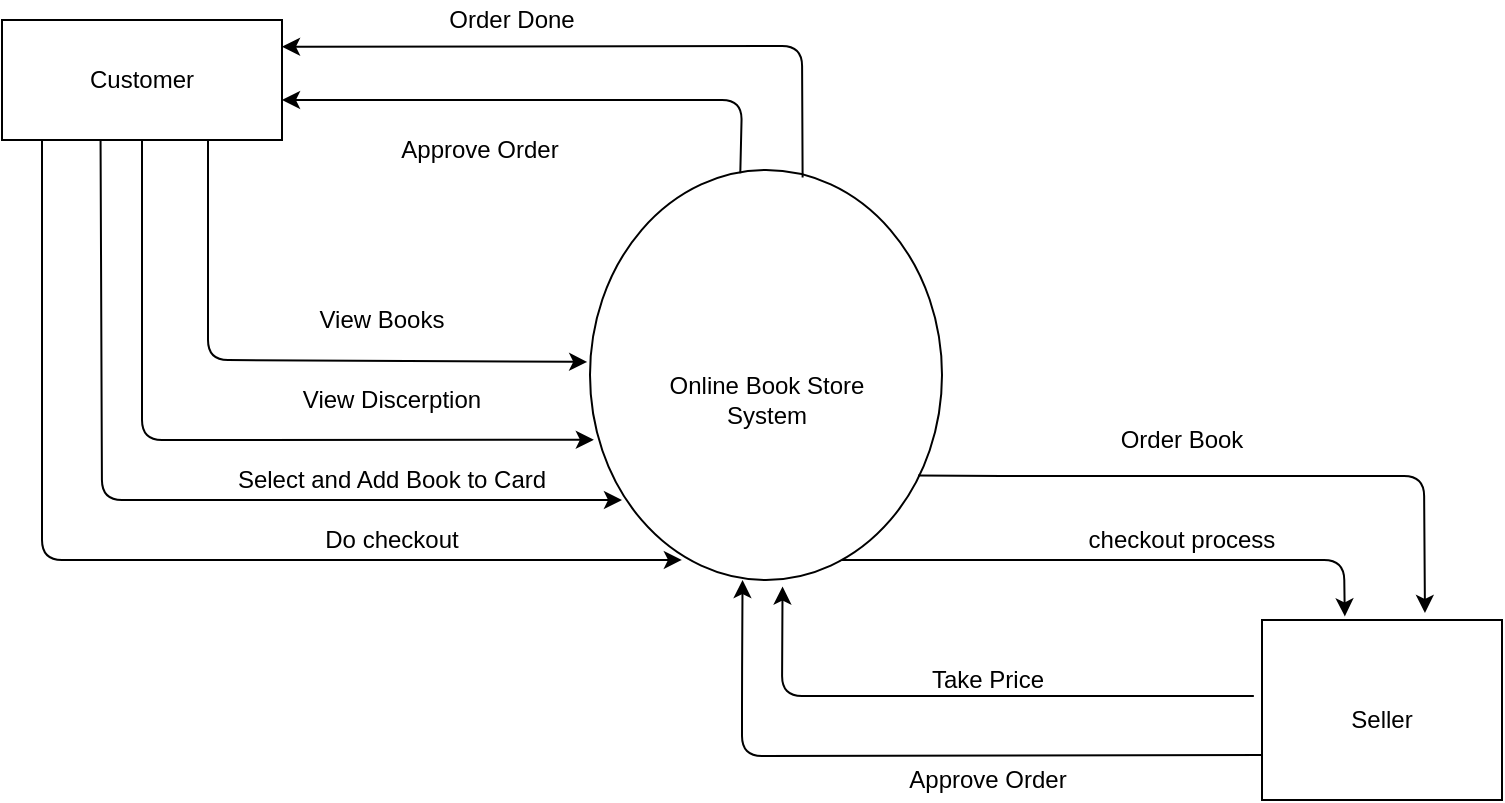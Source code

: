 <mxfile version="13.9.8" type="github">
  <diagram id="wnm6An3z0e3ADBEnIZHD" name="Page-1">
    <mxGraphModel dx="1019" dy="456" grid="1" gridSize="10" guides="1" tooltips="1" connect="1" arrows="1" fold="1" page="1" pageScale="1" pageWidth="827" pageHeight="1169" math="0" shadow="0">
      <root>
        <mxCell id="0" />
        <mxCell id="1" parent="0" />
        <mxCell id="pIRqI5Be-Hsh63_AO28s-1" value="" style="ellipse;whiteSpace=wrap;html=1;" vertex="1" parent="1">
          <mxGeometry x="344" y="145" width="176" height="205" as="geometry" />
        </mxCell>
        <mxCell id="pIRqI5Be-Hsh63_AO28s-2" value="Online Book Store System" style="text;html=1;strokeColor=none;fillColor=none;align=center;verticalAlign=middle;whiteSpace=wrap;rounded=0;" vertex="1" parent="1">
          <mxGeometry x="376.5" y="230" width="111" height="60" as="geometry" />
        </mxCell>
        <mxCell id="pIRqI5Be-Hsh63_AO28s-4" value="" style="rounded=0;whiteSpace=wrap;html=1;" vertex="1" parent="1">
          <mxGeometry x="50" y="70" width="140" height="60" as="geometry" />
        </mxCell>
        <mxCell id="pIRqI5Be-Hsh63_AO28s-5" value="Customer" style="text;html=1;strokeColor=none;fillColor=none;align=center;verticalAlign=middle;whiteSpace=wrap;rounded=0;" vertex="1" parent="1">
          <mxGeometry x="75" y="90" width="90" height="20" as="geometry" />
        </mxCell>
        <mxCell id="pIRqI5Be-Hsh63_AO28s-6" value="" style="rounded=0;whiteSpace=wrap;html=1;" vertex="1" parent="1">
          <mxGeometry x="680" y="370" width="120" height="90" as="geometry" />
        </mxCell>
        <mxCell id="pIRqI5Be-Hsh63_AO28s-7" value="Seller" style="text;html=1;strokeColor=none;fillColor=none;align=center;verticalAlign=middle;whiteSpace=wrap;rounded=0;" vertex="1" parent="1">
          <mxGeometry x="695" y="410" width="90" height="20" as="geometry" />
        </mxCell>
        <mxCell id="pIRqI5Be-Hsh63_AO28s-8" value="" style="endArrow=classic;html=1;entryX=-0.008;entryY=0.468;entryDx=0;entryDy=0;entryPerimeter=0;" edge="1" parent="1" target="pIRqI5Be-Hsh63_AO28s-1">
          <mxGeometry width="50" height="50" relative="1" as="geometry">
            <mxPoint x="153" y="130" as="sourcePoint" />
            <mxPoint x="440" y="240" as="targetPoint" />
            <Array as="points">
              <mxPoint x="153" y="240" />
            </Array>
          </mxGeometry>
        </mxCell>
        <mxCell id="pIRqI5Be-Hsh63_AO28s-9" value="" style="endArrow=classic;html=1;exitX=0.688;exitY=1.054;exitDx=0;exitDy=0;exitPerimeter=0;entryX=0.011;entryY=0.658;entryDx=0;entryDy=0;entryPerimeter=0;" edge="1" parent="1" target="pIRqI5Be-Hsh63_AO28s-1">
          <mxGeometry width="50" height="50" relative="1" as="geometry">
            <mxPoint x="120.0" y="130" as="sourcePoint" />
            <mxPoint x="340" y="270" as="targetPoint" />
            <Array as="points">
              <mxPoint x="120" y="280" />
            </Array>
          </mxGeometry>
        </mxCell>
        <mxCell id="pIRqI5Be-Hsh63_AO28s-10" value="" style="endArrow=classic;html=1;exitX=0.352;exitY=0.998;exitDx=0;exitDy=0;exitPerimeter=0;" edge="1" parent="1" source="pIRqI5Be-Hsh63_AO28s-4">
          <mxGeometry width="50" height="50" relative="1" as="geometry">
            <mxPoint x="90" y="130" as="sourcePoint" />
            <mxPoint x="360" y="310" as="targetPoint" />
            <Array as="points">
              <mxPoint x="100" y="310" />
            </Array>
          </mxGeometry>
        </mxCell>
        <mxCell id="pIRqI5Be-Hsh63_AO28s-11" value="" style="endArrow=classic;html=1;exitX=0.688;exitY=1.054;exitDx=0;exitDy=0;exitPerimeter=0;entryX=0.261;entryY=0.951;entryDx=0;entryDy=0;entryPerimeter=0;" edge="1" parent="1" target="pIRqI5Be-Hsh63_AO28s-1">
          <mxGeometry width="50" height="50" relative="1" as="geometry">
            <mxPoint x="70" y="130" as="sourcePoint" />
            <mxPoint x="340" y="310" as="targetPoint" />
            <Array as="points">
              <mxPoint x="70" y="340" />
            </Array>
          </mxGeometry>
        </mxCell>
        <mxCell id="pIRqI5Be-Hsh63_AO28s-12" value="" style="endArrow=classic;html=1;entryX=0.345;entryY=-0.02;entryDx=0;entryDy=0;entryPerimeter=0;" edge="1" parent="1" target="pIRqI5Be-Hsh63_AO28s-6">
          <mxGeometry width="50" height="50" relative="1" as="geometry">
            <mxPoint x="470" y="340" as="sourcePoint" />
            <mxPoint x="759.592" y="290.0" as="targetPoint" />
            <Array as="points">
              <mxPoint x="550" y="340" />
              <mxPoint x="721" y="340" />
            </Array>
          </mxGeometry>
        </mxCell>
        <mxCell id="pIRqI5Be-Hsh63_AO28s-13" value="" style="endArrow=classic;html=1;entryX=0.679;entryY=-0.039;entryDx=0;entryDy=0;entryPerimeter=0;exitX=0.932;exitY=0.745;exitDx=0;exitDy=0;exitPerimeter=0;" edge="1" parent="1" source="pIRqI5Be-Hsh63_AO28s-1" target="pIRqI5Be-Hsh63_AO28s-6">
          <mxGeometry width="50" height="50" relative="1" as="geometry">
            <mxPoint x="510.0" y="284.485" as="sourcePoint" />
            <mxPoint x="708.76" y="390.0" as="targetPoint" />
            <Array as="points">
              <mxPoint x="560" y="298" />
              <mxPoint x="761" y="298" />
            </Array>
          </mxGeometry>
        </mxCell>
        <mxCell id="pIRqI5Be-Hsh63_AO28s-14" value="" style="endArrow=classic;html=1;entryX=0.547;entryY=1.016;entryDx=0;entryDy=0;entryPerimeter=0;exitX=-0.034;exitY=0.422;exitDx=0;exitDy=0;exitPerimeter=0;" edge="1" parent="1" source="pIRqI5Be-Hsh63_AO28s-6" target="pIRqI5Be-Hsh63_AO28s-1">
          <mxGeometry width="50" height="50" relative="1" as="geometry">
            <mxPoint x="440" y="370" as="sourcePoint" />
            <mxPoint x="641.4" y="475.8" as="targetPoint" />
            <Array as="points">
              <mxPoint x="440" y="408" />
            </Array>
          </mxGeometry>
        </mxCell>
        <mxCell id="pIRqI5Be-Hsh63_AO28s-15" value="" style="endArrow=classic;html=1;entryX=0.547;entryY=1.016;entryDx=0;entryDy=0;entryPerimeter=0;exitX=0;exitY=0.75;exitDx=0;exitDy=0;" edge="1" parent="1" source="pIRqI5Be-Hsh63_AO28s-6">
          <mxGeometry width="50" height="50" relative="1" as="geometry">
            <mxPoint x="655.92" y="404.4" as="sourcePoint" />
            <mxPoint x="420.272" y="350" as="targetPoint" />
            <Array as="points">
              <mxPoint x="420" y="438" />
              <mxPoint x="420" y="404.72" />
            </Array>
          </mxGeometry>
        </mxCell>
        <mxCell id="pIRqI5Be-Hsh63_AO28s-16" value="" style="endArrow=classic;html=1;exitX=0.427;exitY=0.008;exitDx=0;exitDy=0;exitPerimeter=0;" edge="1" parent="1" source="pIRqI5Be-Hsh63_AO28s-1">
          <mxGeometry width="50" height="50" relative="1" as="geometry">
            <mxPoint x="420" y="140" as="sourcePoint" />
            <mxPoint x="190" y="110" as="targetPoint" />
            <Array as="points">
              <mxPoint x="420" y="110" />
              <mxPoint x="310" y="110" />
            </Array>
          </mxGeometry>
        </mxCell>
        <mxCell id="pIRqI5Be-Hsh63_AO28s-17" value="" style="endArrow=classic;html=1;entryX=0.547;entryY=1.016;entryDx=0;entryDy=0;entryPerimeter=0;exitX=0.604;exitY=0.018;exitDx=0;exitDy=0;exitPerimeter=0;" edge="1" parent="1" source="pIRqI5Be-Hsh63_AO28s-1">
          <mxGeometry width="50" height="50" relative="1" as="geometry">
            <mxPoint x="450" y="140" as="sourcePoint" />
            <mxPoint x="190.002" y="83.36" as="targetPoint" />
            <Array as="points">
              <mxPoint x="450" y="83" />
            </Array>
          </mxGeometry>
        </mxCell>
        <mxCell id="pIRqI5Be-Hsh63_AO28s-18" value="View Books" style="text;html=1;strokeColor=none;fillColor=none;align=center;verticalAlign=middle;whiteSpace=wrap;rounded=0;" vertex="1" parent="1">
          <mxGeometry x="200" y="210" width="80" height="20" as="geometry" />
        </mxCell>
        <mxCell id="pIRqI5Be-Hsh63_AO28s-19" value="View Discerption" style="text;html=1;strokeColor=none;fillColor=none;align=center;verticalAlign=middle;whiteSpace=wrap;rounded=0;" vertex="1" parent="1">
          <mxGeometry x="190" y="250" width="110" height="20" as="geometry" />
        </mxCell>
        <mxCell id="pIRqI5Be-Hsh63_AO28s-20" value="Select and Add Book to Card" style="text;html=1;strokeColor=none;fillColor=none;align=center;verticalAlign=middle;whiteSpace=wrap;rounded=0;" vertex="1" parent="1">
          <mxGeometry x="165" y="290" width="160" height="20" as="geometry" />
        </mxCell>
        <mxCell id="pIRqI5Be-Hsh63_AO28s-21" value="Do checkout" style="text;html=1;strokeColor=none;fillColor=none;align=center;verticalAlign=middle;whiteSpace=wrap;rounded=0;" vertex="1" parent="1">
          <mxGeometry x="190" y="320" width="110" height="20" as="geometry" />
        </mxCell>
        <mxCell id="pIRqI5Be-Hsh63_AO28s-22" value="Approve Order" style="text;html=1;strokeColor=none;fillColor=none;align=center;verticalAlign=middle;whiteSpace=wrap;rounded=0;" vertex="1" parent="1">
          <mxGeometry x="487.5" y="440" width="110" height="20" as="geometry" />
        </mxCell>
        <mxCell id="pIRqI5Be-Hsh63_AO28s-23" value="Take Price" style="text;html=1;strokeColor=none;fillColor=none;align=center;verticalAlign=middle;whiteSpace=wrap;rounded=0;" vertex="1" parent="1">
          <mxGeometry x="487.5" y="390" width="110" height="20" as="geometry" />
        </mxCell>
        <mxCell id="pIRqI5Be-Hsh63_AO28s-24" value="Order Book" style="text;html=1;strokeColor=none;fillColor=none;align=center;verticalAlign=middle;whiteSpace=wrap;rounded=0;" vertex="1" parent="1">
          <mxGeometry x="585" y="270" width="110" height="20" as="geometry" />
        </mxCell>
        <mxCell id="pIRqI5Be-Hsh63_AO28s-25" value="checkout process&lt;br&gt;" style="text;html=1;strokeColor=none;fillColor=none;align=center;verticalAlign=middle;whiteSpace=wrap;rounded=0;" vertex="1" parent="1">
          <mxGeometry x="585" y="320" width="110" height="20" as="geometry" />
        </mxCell>
        <mxCell id="pIRqI5Be-Hsh63_AO28s-26" value="Order Done" style="text;html=1;strokeColor=none;fillColor=none;align=center;verticalAlign=middle;whiteSpace=wrap;rounded=0;" vertex="1" parent="1">
          <mxGeometry x="250" y="60" width="110" height="20" as="geometry" />
        </mxCell>
        <mxCell id="pIRqI5Be-Hsh63_AO28s-27" value="Approve Order" style="text;html=1;strokeColor=none;fillColor=none;align=center;verticalAlign=middle;whiteSpace=wrap;rounded=0;" vertex="1" parent="1">
          <mxGeometry x="234" y="125" width="110" height="20" as="geometry" />
        </mxCell>
      </root>
    </mxGraphModel>
  </diagram>
</mxfile>
